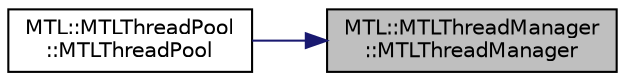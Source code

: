 digraph "MTL::MTLThreadManager::MTLThreadManager"
{
 // LATEX_PDF_SIZE
  edge [fontname="Helvetica",fontsize="10",labelfontname="Helvetica",labelfontsize="10"];
  node [fontname="Helvetica",fontsize="10",shape=record];
  rankdir="RL";
  Node1 [label="MTL::MTLThreadManager\l::MTLThreadManager",height=0.2,width=0.4,color="black", fillcolor="grey75", style="filled", fontcolor="black",tooltip="Construct a new MTLThreadManager object."];
  Node1 -> Node2 [dir="back",color="midnightblue",fontsize="10",style="solid",fontname="Helvetica"];
  Node2 [label="MTL::MTLThreadPool\l::MTLThreadPool",height=0.2,width=0.4,color="black", fillcolor="white", style="filled",URL="$d4/d9b/classMTL_1_1MTLThreadPool.html#a0097f5e1fdbe0e09acfc62331f511185",tooltip="Construct a new MTLThreadPool object."];
}
